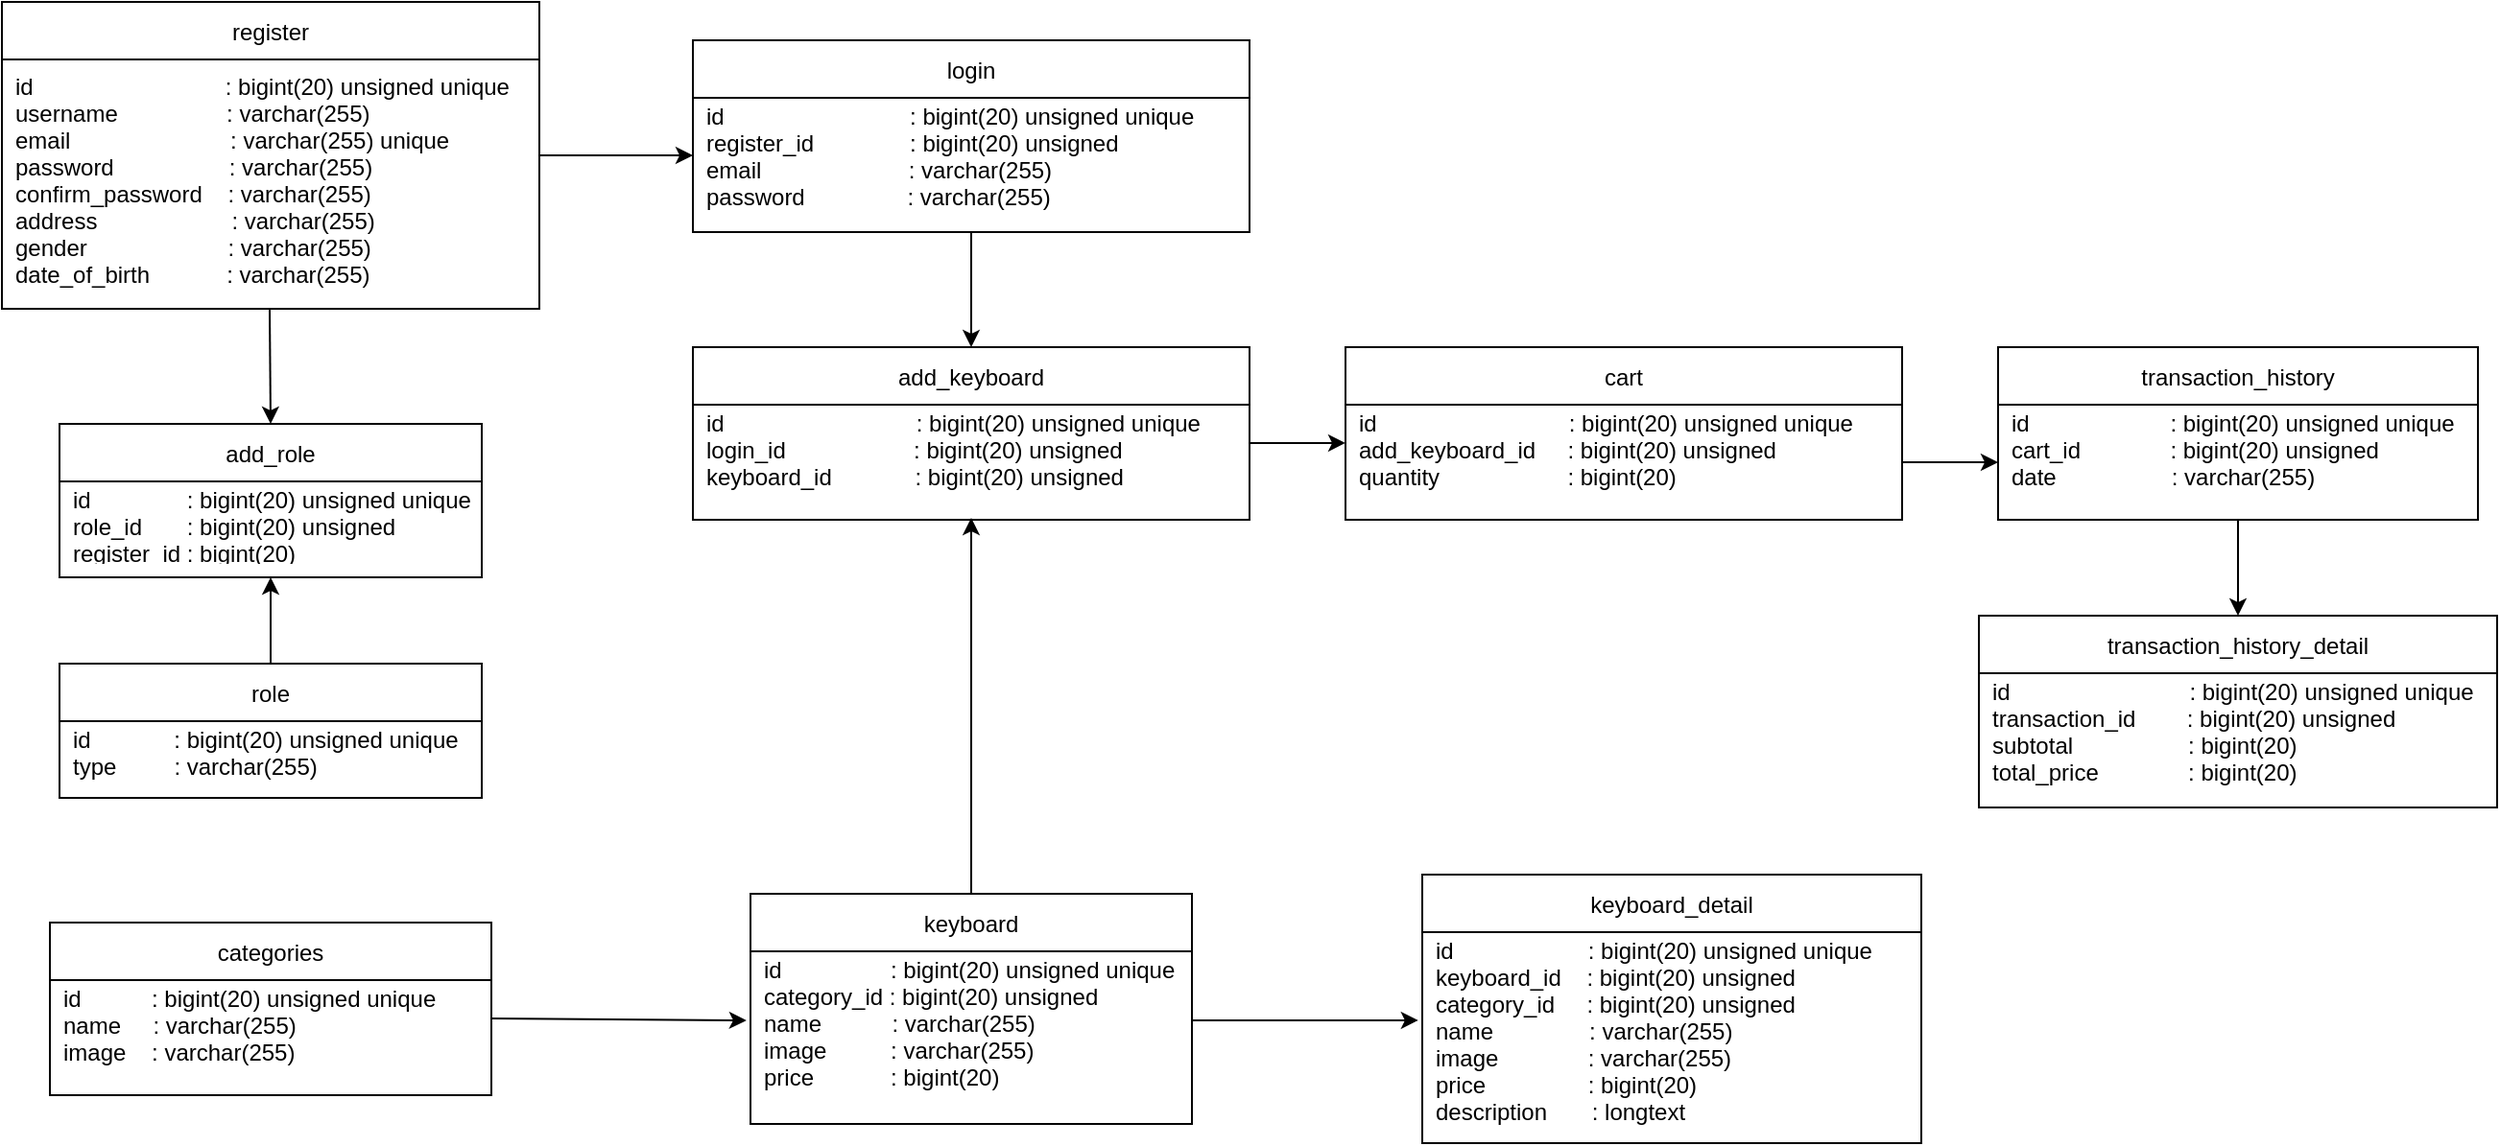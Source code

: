 <mxfile version="16.1.0" type="device"><diagram id="OtUMgB8Ar6L_a8YJeQtn" name="Page-1"><mxGraphModel dx="1422" dy="786" grid="1" gridSize="10" guides="1" tooltips="1" connect="1" arrows="1" fold="1" page="1" pageScale="1" pageWidth="20000" pageHeight="20000" math="0" shadow="0"><root><mxCell id="0"/><mxCell id="1" parent="0"/><mxCell id="jQSPIUmtP1MUOGLs4bxZ-5" value="register" style="swimlane;fontStyle=0;childLayout=stackLayout;horizontal=1;startSize=30;horizontalStack=0;resizeParent=1;resizeParentMax=0;resizeLast=0;collapsible=1;marginBottom=0;container=0;" vertex="1" parent="1"><mxGeometry x="200" y="120" width="280" height="160" as="geometry"/></mxCell><mxCell id="jQSPIUmtP1MUOGLs4bxZ-6" value="id                              : bigint(20) unsigned unique&#10;username                 : varchar(255)&#10;email                         : varchar(255) unique&#10;password                  : varchar(255)&#10;confirm_password    : varchar(255)&#10;address                     : varchar(255)&#10;gender                      : varchar(255)&#10;date_of_birth            : varchar(255)" style="text;strokeColor=none;fillColor=none;align=left;verticalAlign=middle;spacingLeft=4;spacingRight=4;overflow=hidden;points=[[0,0.5],[1,0.5]];portConstraint=eastwest;rotatable=0;spacing=3;spacingTop=0;spacingBottom=5;" vertex="1" parent="1"><mxGeometry x="200" y="150" width="280" height="130" as="geometry"/></mxCell><mxCell id="jQSPIUmtP1MUOGLs4bxZ-12" value="login" style="swimlane;fontStyle=0;childLayout=stackLayout;horizontal=1;startSize=30;horizontalStack=0;resizeParent=1;resizeParentMax=0;resizeLast=0;collapsible=1;marginBottom=0;container=0;" vertex="1" parent="1"><mxGeometry x="560" y="140" width="290" height="100" as="geometry"/></mxCell><mxCell id="jQSPIUmtP1MUOGLs4bxZ-13" value="id                             : bigint(20) unsigned unique&#10;register_id               : bigint(20) unsigned&#10;email                       : varchar(255)&#10;password                : varchar(255)&#10;" style="text;strokeColor=none;fillColor=none;align=left;verticalAlign=middle;spacingLeft=4;spacingRight=4;overflow=hidden;points=[[0,0.5],[1,0.5]];portConstraint=eastwest;rotatable=0;spacing=3;spacingTop=0;spacingBottom=5;" vertex="1" parent="jQSPIUmtP1MUOGLs4bxZ-12"><mxGeometry y="30" width="290" height="70" as="geometry"/></mxCell><mxCell id="jQSPIUmtP1MUOGLs4bxZ-14" value="role" style="swimlane;fontStyle=0;childLayout=stackLayout;horizontal=1;startSize=30;horizontalStack=0;resizeParent=1;resizeParentMax=0;resizeLast=0;collapsible=1;marginBottom=0;container=0;" vertex="1" parent="1"><mxGeometry x="230" y="465" width="220" height="70" as="geometry"/></mxCell><mxCell id="jQSPIUmtP1MUOGLs4bxZ-15" value="id             : bigint(20) unsigned unique&#10;type         : varchar(255)&#10;" style="text;strokeColor=none;fillColor=none;align=left;verticalAlign=middle;spacingLeft=4;spacingRight=4;overflow=hidden;points=[[0,0.5],[1,0.5]];portConstraint=eastwest;rotatable=0;spacing=3;spacingTop=0;spacingBottom=5;" vertex="1" parent="jQSPIUmtP1MUOGLs4bxZ-14"><mxGeometry y="30" width="220" height="40" as="geometry"/></mxCell><mxCell id="jQSPIUmtP1MUOGLs4bxZ-18" value="categories" style="swimlane;fontStyle=0;childLayout=stackLayout;horizontal=1;startSize=30;horizontalStack=0;resizeParent=1;resizeParentMax=0;resizeLast=0;collapsible=1;marginBottom=0;container=0;" vertex="1" parent="1"><mxGeometry x="225" y="600" width="230" height="90" as="geometry"/></mxCell><mxCell id="jQSPIUmtP1MUOGLs4bxZ-19" value="id           : bigint(20) unsigned unique&#10;name     : varchar(255)&#10;image    : varchar(255)&#10;" style="text;strokeColor=none;fillColor=none;align=left;verticalAlign=middle;spacingLeft=4;spacingRight=4;overflow=hidden;points=[[0,0.5],[1,0.5]];portConstraint=eastwest;rotatable=0;spacing=3;spacingTop=0;spacingBottom=5;" vertex="1" parent="jQSPIUmtP1MUOGLs4bxZ-18"><mxGeometry y="30" width="230" height="60" as="geometry"/></mxCell><mxCell id="jQSPIUmtP1MUOGLs4bxZ-20" value="add_role" style="swimlane;fontStyle=0;childLayout=stackLayout;horizontal=1;startSize=30;horizontalStack=0;resizeParent=1;resizeParentMax=0;resizeLast=0;collapsible=1;marginBottom=0;container=0;" vertex="1" parent="1"><mxGeometry x="230" y="340" width="220" height="80" as="geometry"/></mxCell><mxCell id="jQSPIUmtP1MUOGLs4bxZ-21" value="id               : bigint(20) unsigned unique&#10;role_id       : bigint(20) unsigned&#10;register_id : bigint(20)&#10;" style="text;strokeColor=none;fillColor=none;align=left;verticalAlign=middle;spacingLeft=4;spacingRight=4;overflow=hidden;points=[[0,0.5],[1,0.5]];portConstraint=eastwest;rotatable=0;spacing=3;spacingTop=0;spacingBottom=5;" vertex="1" parent="jQSPIUmtP1MUOGLs4bxZ-20"><mxGeometry y="30" width="220" height="50" as="geometry"/></mxCell><mxCell id="jQSPIUmtP1MUOGLs4bxZ-22" value="keyboard_detail" style="swimlane;fontStyle=0;childLayout=stackLayout;horizontal=1;startSize=30;horizontalStack=0;resizeParent=1;resizeParentMax=0;resizeLast=0;collapsible=1;marginBottom=0;container=0;" vertex="1" parent="1"><mxGeometry x="940" y="575" width="260" height="140" as="geometry"/></mxCell><mxCell id="jQSPIUmtP1MUOGLs4bxZ-23" value="id                     : bigint(20) unsigned unique&#10;keyboard_id    : bigint(20) unsigned&#10;category_id     : bigint(20) unsigned&#10;name               : varchar(255)&#10;image              : varchar(255)&#10;price                : bigint(20)&#10;description       : longtext&#10;" style="text;strokeColor=none;fillColor=none;align=left;verticalAlign=middle;spacingLeft=4;spacingRight=4;overflow=hidden;points=[[0,0.5],[1,0.5]];portConstraint=eastwest;rotatable=0;spacing=3;spacingTop=0;spacingBottom=5;" vertex="1" parent="jQSPIUmtP1MUOGLs4bxZ-22"><mxGeometry y="30" width="260" height="110" as="geometry"/></mxCell><mxCell id="jQSPIUmtP1MUOGLs4bxZ-24" value="keyboard" style="swimlane;fontStyle=0;childLayout=stackLayout;horizontal=1;startSize=30;horizontalStack=0;resizeParent=1;resizeParentMax=0;resizeLast=0;collapsible=1;marginBottom=0;container=0;" vertex="1" parent="1"><mxGeometry x="590" y="585" width="230" height="120" as="geometry"/></mxCell><mxCell id="jQSPIUmtP1MUOGLs4bxZ-25" value="id                 : bigint(20) unsigned unique&#10;category_id : bigint(20) unsigned&#10;name           : varchar(255)&#10;image          : varchar(255)&#10;price            : bigint(20)&#10;" style="text;strokeColor=none;fillColor=none;align=left;verticalAlign=middle;spacingLeft=4;spacingRight=4;overflow=hidden;points=[[0,0.5],[1,0.5]];portConstraint=eastwest;rotatable=0;spacing=3;spacingTop=0;spacingBottom=5;" vertex="1" parent="jQSPIUmtP1MUOGLs4bxZ-24"><mxGeometry y="30" width="230" height="90" as="geometry"/></mxCell><mxCell id="jQSPIUmtP1MUOGLs4bxZ-26" value="cart" style="swimlane;fontStyle=0;childLayout=stackLayout;horizontal=1;startSize=30;horizontalStack=0;resizeParent=1;resizeParentMax=0;resizeLast=0;collapsible=1;marginBottom=0;container=0;" vertex="1" parent="1"><mxGeometry x="900" y="300" width="290" height="90" as="geometry"/></mxCell><mxCell id="jQSPIUmtP1MUOGLs4bxZ-27" value="id                              : bigint(20) unsigned unique&#10;add_keyboard_id     : bigint(20) unsigned&#10;quantity                    : bigint(20)&#10;" style="text;strokeColor=none;fillColor=none;align=left;verticalAlign=middle;spacingLeft=4;spacingRight=4;overflow=hidden;points=[[0,0.5],[1,0.5]];portConstraint=eastwest;rotatable=0;spacing=3;spacingTop=0;spacingBottom=5;" vertex="1" parent="jQSPIUmtP1MUOGLs4bxZ-26"><mxGeometry y="30" width="290" height="60" as="geometry"/></mxCell><mxCell id="jQSPIUmtP1MUOGLs4bxZ-28" value="transaction_history" style="swimlane;fontStyle=0;childLayout=stackLayout;horizontal=1;startSize=30;horizontalStack=0;resizeParent=1;resizeParentMax=0;resizeLast=0;collapsible=1;marginBottom=0;container=0;" vertex="1" parent="1"><mxGeometry x="1240" y="300" width="250" height="90" as="geometry"/></mxCell><mxCell id="jQSPIUmtP1MUOGLs4bxZ-29" value="id                      : bigint(20) unsigned unique&#10;cart_id              : bigint(20) unsigned&#10;date                  : varchar(255)&#10;" style="text;strokeColor=none;fillColor=none;align=left;verticalAlign=middle;spacingLeft=4;spacingRight=4;overflow=hidden;points=[[0,0.5],[1,0.5]];portConstraint=eastwest;rotatable=0;spacing=3;spacingTop=0;spacingBottom=5;" vertex="1" parent="jQSPIUmtP1MUOGLs4bxZ-28"><mxGeometry y="30" width="250" height="60" as="geometry"/></mxCell><mxCell id="jQSPIUmtP1MUOGLs4bxZ-30" value="transaction_history_detail" style="swimlane;fontStyle=0;childLayout=stackLayout;horizontal=1;startSize=30;horizontalStack=0;resizeParent=1;resizeParentMax=0;resizeLast=0;collapsible=1;marginBottom=0;container=0;" vertex="1" parent="1"><mxGeometry x="1230" y="440" width="270" height="100" as="geometry"/></mxCell><mxCell id="jQSPIUmtP1MUOGLs4bxZ-31" value="id                            : bigint(20) unsigned unique&#10;transaction_id        : bigint(20) unsigned&#10;subtotal                  : bigint(20)&#10;total_price              : bigint(20)&#10;" style="text;strokeColor=none;fillColor=none;align=left;verticalAlign=middle;spacingLeft=4;spacingRight=4;overflow=hidden;points=[[0,0.5],[1,0.5]];portConstraint=eastwest;rotatable=0;spacing=3;spacingTop=0;spacingBottom=5;" vertex="1" parent="jQSPIUmtP1MUOGLs4bxZ-30"><mxGeometry y="30" width="270" height="70" as="geometry"/></mxCell><mxCell id="jQSPIUmtP1MUOGLs4bxZ-32" value="" style="endArrow=classic;html=1;rounded=0;" edge="1" parent="1"><mxGeometry width="50" height="50" relative="1" as="geometry"><mxPoint x="340" y="465" as="sourcePoint"/><mxPoint x="340" y="420" as="targetPoint"/></mxGeometry></mxCell><mxCell id="jQSPIUmtP1MUOGLs4bxZ-33" value="" style="endArrow=classic;html=1;rounded=0;entryX=0.5;entryY=0;entryDx=0;entryDy=0;" edge="1" parent="1" target="jQSPIUmtP1MUOGLs4bxZ-20"><mxGeometry width="50" height="50" relative="1" as="geometry"><mxPoint x="339.5" y="280" as="sourcePoint"/><mxPoint x="339.5" y="235" as="targetPoint"/></mxGeometry></mxCell><mxCell id="jQSPIUmtP1MUOGLs4bxZ-34" value="" style="endArrow=classic;html=1;rounded=0;entryX=0;entryY=0.429;entryDx=0;entryDy=0;entryPerimeter=0;" edge="1" parent="1" target="jQSPIUmtP1MUOGLs4bxZ-13"><mxGeometry width="50" height="50" relative="1" as="geometry"><mxPoint x="480" y="200" as="sourcePoint"/><mxPoint x="530" y="150" as="targetPoint"/></mxGeometry></mxCell><mxCell id="jQSPIUmtP1MUOGLs4bxZ-35" value="" style="endArrow=classic;html=1;rounded=0;entryX=-0.009;entryY=0.4;entryDx=0;entryDy=0;entryPerimeter=0;" edge="1" parent="1" target="jQSPIUmtP1MUOGLs4bxZ-25"><mxGeometry width="50" height="50" relative="1" as="geometry"><mxPoint x="455" y="650" as="sourcePoint"/><mxPoint x="505" y="600" as="targetPoint"/></mxGeometry></mxCell><mxCell id="jQSPIUmtP1MUOGLs4bxZ-36" value="" style="endArrow=classic;html=1;rounded=0;entryX=-0.008;entryY=0.418;entryDx=0;entryDy=0;entryPerimeter=0;" edge="1" parent="1" target="jQSPIUmtP1MUOGLs4bxZ-23"><mxGeometry width="50" height="50" relative="1" as="geometry"><mxPoint x="820" y="651" as="sourcePoint"/><mxPoint x="800" y="600" as="targetPoint"/></mxGeometry></mxCell><mxCell id="jQSPIUmtP1MUOGLs4bxZ-37" value="add_keyboard" style="swimlane;fontStyle=0;childLayout=stackLayout;horizontal=1;startSize=30;horizontalStack=0;resizeParent=1;resizeParentMax=0;resizeLast=0;collapsible=1;marginBottom=0;container=0;" vertex="1" parent="1"><mxGeometry x="560" y="300" width="290" height="90" as="geometry"/></mxCell><mxCell id="jQSPIUmtP1MUOGLs4bxZ-38" value="id                              : bigint(20) unsigned unique&#10;login_id                    : bigint(20) unsigned&#10;keyboard_id             : bigint(20) unsigned&#10;&#10;" style="text;strokeColor=none;fillColor=none;align=left;verticalAlign=middle;spacingLeft=4;spacingRight=4;overflow=hidden;points=[[0,0.5],[1,0.5]];portConstraint=eastwest;rotatable=0;spacing=3;spacingTop=0;spacingBottom=5;" vertex="1" parent="jQSPIUmtP1MUOGLs4bxZ-37"><mxGeometry y="30" width="290" height="60" as="geometry"/></mxCell><mxCell id="jQSPIUmtP1MUOGLs4bxZ-39" value="" style="endArrow=classic;html=1;rounded=0;entryX=0.5;entryY=0;entryDx=0;entryDy=0;exitX=0.5;exitY=1;exitDx=0;exitDy=0;exitPerimeter=0;" edge="1" parent="1" source="jQSPIUmtP1MUOGLs4bxZ-13" target="jQSPIUmtP1MUOGLs4bxZ-37"><mxGeometry width="50" height="50" relative="1" as="geometry"><mxPoint x="700" y="240" as="sourcePoint"/><mxPoint x="750" y="190" as="targetPoint"/></mxGeometry></mxCell><mxCell id="jQSPIUmtP1MUOGLs4bxZ-40" value="" style="endArrow=classic;html=1;rounded=0;exitX=0.5;exitY=0;exitDx=0;exitDy=0;" edge="1" parent="1" source="jQSPIUmtP1MUOGLs4bxZ-24"><mxGeometry width="50" height="50" relative="1" as="geometry"><mxPoint x="640" y="585" as="sourcePoint"/><mxPoint x="705" y="389" as="targetPoint"/></mxGeometry></mxCell><mxCell id="jQSPIUmtP1MUOGLs4bxZ-41" value="" style="endArrow=classic;html=1;rounded=0;entryX=0;entryY=0.333;entryDx=0;entryDy=0;entryPerimeter=0;" edge="1" parent="1" target="jQSPIUmtP1MUOGLs4bxZ-27"><mxGeometry width="50" height="50" relative="1" as="geometry"><mxPoint x="850" y="350" as="sourcePoint"/><mxPoint x="900" y="300" as="targetPoint"/></mxGeometry></mxCell><mxCell id="jQSPIUmtP1MUOGLs4bxZ-42" value="" style="endArrow=classic;html=1;rounded=0;exitX=1;exitY=0.5;exitDx=0;exitDy=0;" edge="1" parent="1" source="jQSPIUmtP1MUOGLs4bxZ-27"><mxGeometry width="50" height="50" relative="1" as="geometry"><mxPoint x="1190" y="350" as="sourcePoint"/><mxPoint x="1240" y="360" as="targetPoint"/></mxGeometry></mxCell><mxCell id="jQSPIUmtP1MUOGLs4bxZ-43" value="" style="endArrow=classic;html=1;rounded=0;entryX=0.5;entryY=0;entryDx=0;entryDy=0;" edge="1" parent="1" target="jQSPIUmtP1MUOGLs4bxZ-30"><mxGeometry width="50" height="50" relative="1" as="geometry"><mxPoint x="1365" y="390" as="sourcePoint"/><mxPoint x="1420" y="340" as="targetPoint"/></mxGeometry></mxCell></root></mxGraphModel></diagram></mxfile>